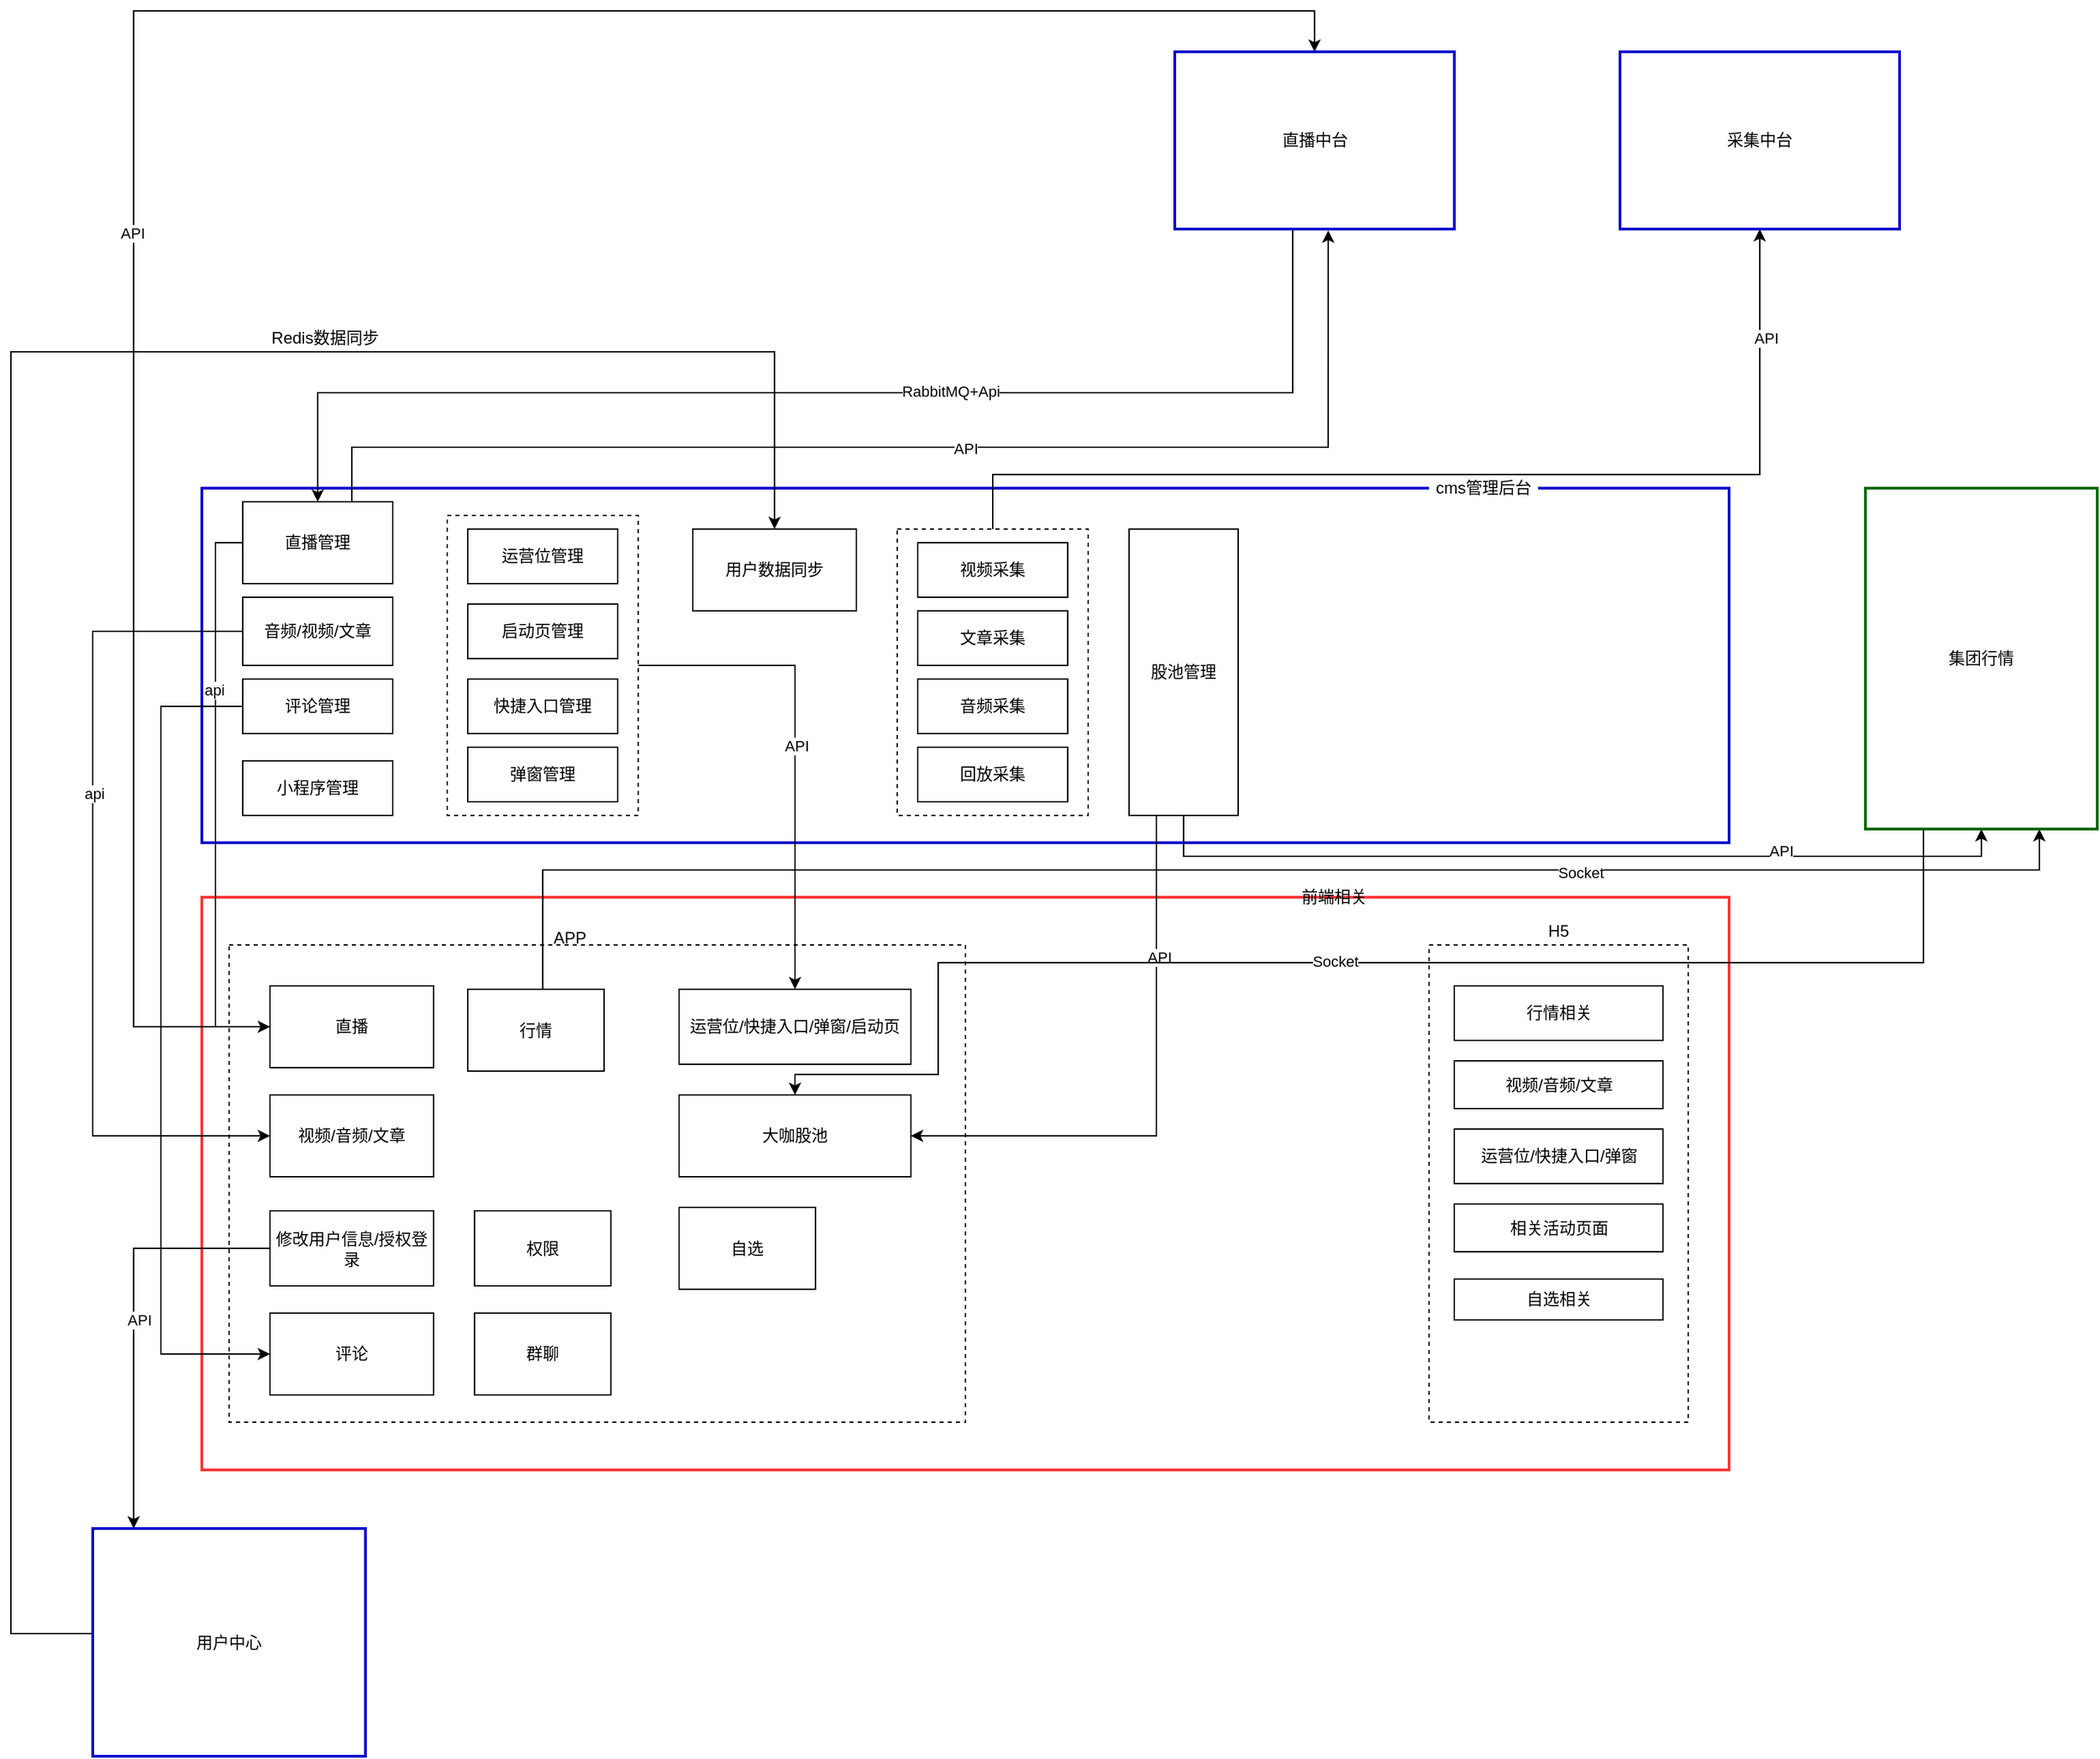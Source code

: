 <mxfile version="14.6.11" type="github">
  <diagram id="wu-liDddrrO4jHqRr5Ok" name="Page-1">
    <mxGraphModel dx="1298" dy="834" grid="1" gridSize="10" guides="1" tooltips="1" connect="1" arrows="1" fold="1" page="1" pageScale="1" pageWidth="1654" pageHeight="2336" math="0" shadow="0">
      <root>
        <mxCell id="0" />
        <mxCell id="1" parent="0" />
        <mxCell id="6hpQYFgbbhiJDAeSl_aR-1" value="" style="rounded=0;whiteSpace=wrap;html=1;strokeWidth=2;strokeColor=#FF3333;" vertex="1" parent="1">
          <mxGeometry x="220" y="670" width="1120" height="420" as="geometry" />
        </mxCell>
        <mxCell id="6hpQYFgbbhiJDAeSl_aR-2" value="" style="rounded=0;whiteSpace=wrap;html=1;dashed=1;" vertex="1" parent="1">
          <mxGeometry x="240" y="705" width="540" height="350" as="geometry" />
        </mxCell>
        <mxCell id="6hpQYFgbbhiJDAeSl_aR-4" value="" style="rounded=0;whiteSpace=wrap;html=1;dashed=1;" vertex="1" parent="1">
          <mxGeometry x="1120" y="705" width="190" height="350" as="geometry" />
        </mxCell>
        <mxCell id="6hpQYFgbbhiJDAeSl_aR-82" style="edgeStyle=orthogonalEdgeStyle;rounded=0;orthogonalLoop=1;jettySize=auto;html=1;" edge="1" parent="1" source="6hpQYFgbbhiJDAeSl_aR-6" target="6hpQYFgbbhiJDAeSl_aR-80">
          <mxGeometry relative="1" as="geometry">
            <Array as="points">
              <mxPoint x="170" y="765" />
              <mxPoint x="170" y="20" />
              <mxPoint x="1036" y="20" />
            </Array>
          </mxGeometry>
        </mxCell>
        <mxCell id="6hpQYFgbbhiJDAeSl_aR-83" value="API" style="edgeLabel;html=1;align=center;verticalAlign=middle;resizable=0;points=[];" vertex="1" connectable="0" parent="6hpQYFgbbhiJDAeSl_aR-82">
          <mxGeometry x="-0.216" y="1" relative="1" as="geometry">
            <mxPoint as="offset" />
          </mxGeometry>
        </mxCell>
        <mxCell id="6hpQYFgbbhiJDAeSl_aR-6" value="直播" style="rounded=0;whiteSpace=wrap;html=1;" vertex="1" parent="1">
          <mxGeometry x="270" y="735" width="120" height="60" as="geometry" />
        </mxCell>
        <mxCell id="6hpQYFgbbhiJDAeSl_aR-7" value="视频/音频/文章" style="rounded=0;whiteSpace=wrap;html=1;" vertex="1" parent="1">
          <mxGeometry x="270" y="815" width="120" height="60" as="geometry" />
        </mxCell>
        <mxCell id="6hpQYFgbbhiJDAeSl_aR-71" style="edgeStyle=orthogonalEdgeStyle;rounded=0;orthogonalLoop=1;jettySize=auto;html=1;" edge="1" parent="1" source="6hpQYFgbbhiJDAeSl_aR-8" target="6hpQYFgbbhiJDAeSl_aR-63">
          <mxGeometry relative="1" as="geometry">
            <Array as="points">
              <mxPoint x="170" y="928" />
            </Array>
          </mxGeometry>
        </mxCell>
        <mxCell id="6hpQYFgbbhiJDAeSl_aR-72" value="API" style="edgeLabel;html=1;align=center;verticalAlign=middle;resizable=0;points=[];" vertex="1" connectable="0" parent="6hpQYFgbbhiJDAeSl_aR-71">
          <mxGeometry x="-0.002" y="4" relative="1" as="geometry">
            <mxPoint as="offset" />
          </mxGeometry>
        </mxCell>
        <mxCell id="6hpQYFgbbhiJDAeSl_aR-8" value="修改用户信息/授权登录" style="rounded=0;whiteSpace=wrap;html=1;" vertex="1" parent="1">
          <mxGeometry x="270" y="900" width="120" height="55" as="geometry" />
        </mxCell>
        <mxCell id="6hpQYFgbbhiJDAeSl_aR-9" value="评论" style="rounded=0;whiteSpace=wrap;html=1;" vertex="1" parent="1">
          <mxGeometry x="270" y="975" width="120" height="60" as="geometry" />
        </mxCell>
        <mxCell id="6hpQYFgbbhiJDAeSl_aR-10" value="运营位/快捷入口/弹窗/启动页" style="rounded=0;whiteSpace=wrap;html=1;" vertex="1" parent="1">
          <mxGeometry x="570" y="737.5" width="170" height="55" as="geometry" />
        </mxCell>
        <mxCell id="6hpQYFgbbhiJDAeSl_aR-11" value="权限" style="rounded=0;whiteSpace=wrap;html=1;" vertex="1" parent="1">
          <mxGeometry x="420" y="900" width="100" height="55" as="geometry" />
        </mxCell>
        <mxCell id="6hpQYFgbbhiJDAeSl_aR-108" style="edgeStyle=orthogonalEdgeStyle;rounded=0;orthogonalLoop=1;jettySize=auto;html=1;entryX=0.75;entryY=1;entryDx=0;entryDy=0;" edge="1" parent="1" source="6hpQYFgbbhiJDAeSl_aR-12" target="6hpQYFgbbhiJDAeSl_aR-98">
          <mxGeometry relative="1" as="geometry">
            <Array as="points">
              <mxPoint x="470" y="650" />
              <mxPoint x="1568" y="650" />
            </Array>
          </mxGeometry>
        </mxCell>
        <mxCell id="6hpQYFgbbhiJDAeSl_aR-109" value="Socket" style="edgeLabel;html=1;align=center;verticalAlign=middle;resizable=0;points=[];" vertex="1" connectable="0" parent="6hpQYFgbbhiJDAeSl_aR-108">
          <mxGeometry x="0.397" y="-2" relative="1" as="geometry">
            <mxPoint as="offset" />
          </mxGeometry>
        </mxCell>
        <mxCell id="6hpQYFgbbhiJDAeSl_aR-12" value="行情" style="rounded=0;whiteSpace=wrap;html=1;" vertex="1" parent="1">
          <mxGeometry x="415" y="737.5" width="100" height="60" as="geometry" />
        </mxCell>
        <mxCell id="6hpQYFgbbhiJDAeSl_aR-13" value="自选" style="rounded=0;whiteSpace=wrap;html=1;" vertex="1" parent="1">
          <mxGeometry x="570" y="897.5" width="100" height="60" as="geometry" />
        </mxCell>
        <mxCell id="6hpQYFgbbhiJDAeSl_aR-16" value="行情相关" style="rounded=0;whiteSpace=wrap;html=1;" vertex="1" parent="1">
          <mxGeometry x="1138.5" y="735" width="153" height="40" as="geometry" />
        </mxCell>
        <mxCell id="6hpQYFgbbhiJDAeSl_aR-17" value="视频/音频/文章" style="rounded=0;whiteSpace=wrap;html=1;" vertex="1" parent="1">
          <mxGeometry x="1138.5" y="790" width="153" height="35" as="geometry" />
        </mxCell>
        <mxCell id="6hpQYFgbbhiJDAeSl_aR-18" value="运营位/快捷入口/弹窗" style="rounded=0;whiteSpace=wrap;html=1;" vertex="1" parent="1">
          <mxGeometry x="1138.5" y="840" width="153" height="40" as="geometry" />
        </mxCell>
        <mxCell id="6hpQYFgbbhiJDAeSl_aR-19" value="相关活动页面" style="rounded=0;whiteSpace=wrap;html=1;" vertex="1" parent="1">
          <mxGeometry x="1138.5" y="895" width="153" height="35" as="geometry" />
        </mxCell>
        <mxCell id="6hpQYFgbbhiJDAeSl_aR-21" value="" style="rounded=0;whiteSpace=wrap;html=1;strokeWidth=2;strokeColor=#0000CC;" vertex="1" parent="1">
          <mxGeometry x="220" y="370" width="1120" height="260" as="geometry" />
        </mxCell>
        <mxCell id="6hpQYFgbbhiJDAeSl_aR-23" value="自选相关" style="rounded=0;whiteSpace=wrap;html=1;" vertex="1" parent="1">
          <mxGeometry x="1138.5" y="950" width="153" height="30" as="geometry" />
        </mxCell>
        <mxCell id="6hpQYFgbbhiJDAeSl_aR-24" value="群聊" style="rounded=0;whiteSpace=wrap;html=1;" vertex="1" parent="1">
          <mxGeometry x="420" y="975" width="100" height="60" as="geometry" />
        </mxCell>
        <mxCell id="6hpQYFgbbhiJDAeSl_aR-25" value="cms管理后台" style="text;html=1;strokeColor=none;align=center;verticalAlign=middle;whiteSpace=wrap;rounded=0;fillColor=#ffffff;" vertex="1" parent="1">
          <mxGeometry x="1120" y="360" width="80" height="20" as="geometry" />
        </mxCell>
        <mxCell id="6hpQYFgbbhiJDAeSl_aR-28" value="APP" style="text;html=1;strokeColor=none;fillColor=none;align=center;verticalAlign=middle;whiteSpace=wrap;rounded=0;dashed=1;" vertex="1" parent="1">
          <mxGeometry x="470" y="690" width="40" height="20" as="geometry" />
        </mxCell>
        <mxCell id="6hpQYFgbbhiJDAeSl_aR-32" value="H5" style="text;html=1;strokeColor=none;fillColor=none;align=center;verticalAlign=middle;whiteSpace=wrap;rounded=0;dashed=1;" vertex="1" parent="1">
          <mxGeometry x="1195" y="685" width="40" height="20" as="geometry" />
        </mxCell>
        <mxCell id="6hpQYFgbbhiJDAeSl_aR-39" style="edgeStyle=orthogonalEdgeStyle;rounded=0;orthogonalLoop=1;jettySize=auto;html=1;exitX=0;exitY=0.5;exitDx=0;exitDy=0;entryX=0;entryY=0.5;entryDx=0;entryDy=0;" edge="1" parent="1" source="6hpQYFgbbhiJDAeSl_aR-33" target="6hpQYFgbbhiJDAeSl_aR-6">
          <mxGeometry relative="1" as="geometry" />
        </mxCell>
        <mxCell id="6hpQYFgbbhiJDAeSl_aR-55" value="api" style="edgeLabel;html=1;align=center;verticalAlign=middle;resizable=0;points=[];" vertex="1" connectable="0" parent="6hpQYFgbbhiJDAeSl_aR-39">
          <mxGeometry x="-0.385" y="-1" relative="1" as="geometry">
            <mxPoint as="offset" />
          </mxGeometry>
        </mxCell>
        <mxCell id="6hpQYFgbbhiJDAeSl_aR-93" style="edgeStyle=orthogonalEdgeStyle;rounded=0;orthogonalLoop=1;jettySize=auto;html=1;entryX=0.549;entryY=1.008;entryDx=0;entryDy=0;entryPerimeter=0;" edge="1" parent="1" source="6hpQYFgbbhiJDAeSl_aR-33" target="6hpQYFgbbhiJDAeSl_aR-80">
          <mxGeometry relative="1" as="geometry">
            <Array as="points">
              <mxPoint x="330" y="340" />
              <mxPoint x="1046" y="340" />
            </Array>
          </mxGeometry>
        </mxCell>
        <mxCell id="6hpQYFgbbhiJDAeSl_aR-94" value="API" style="edgeLabel;html=1;align=center;verticalAlign=middle;resizable=0;points=[];" vertex="1" connectable="0" parent="6hpQYFgbbhiJDAeSl_aR-93">
          <mxGeometry x="0.071" y="-1" relative="1" as="geometry">
            <mxPoint as="offset" />
          </mxGeometry>
        </mxCell>
        <mxCell id="6hpQYFgbbhiJDAeSl_aR-33" value="直播管理" style="rounded=0;whiteSpace=wrap;html=1;" vertex="1" parent="1">
          <mxGeometry x="250" y="380" width="110" height="60" as="geometry" />
        </mxCell>
        <mxCell id="6hpQYFgbbhiJDAeSl_aR-76" style="edgeStyle=orthogonalEdgeStyle;rounded=0;orthogonalLoop=1;jettySize=auto;html=1;entryX=0;entryY=0.5;entryDx=0;entryDy=0;" edge="1" parent="1" source="6hpQYFgbbhiJDAeSl_aR-34" target="6hpQYFgbbhiJDAeSl_aR-7">
          <mxGeometry relative="1" as="geometry">
            <Array as="points">
              <mxPoint x="140" y="475" />
              <mxPoint x="140" y="845" />
            </Array>
          </mxGeometry>
        </mxCell>
        <mxCell id="6hpQYFgbbhiJDAeSl_aR-77" value="api&lt;br&gt;" style="edgeLabel;html=1;align=center;verticalAlign=middle;resizable=0;points=[];" vertex="1" connectable="0" parent="6hpQYFgbbhiJDAeSl_aR-76">
          <mxGeometry x="-0.249" y="1" relative="1" as="geometry">
            <mxPoint as="offset" />
          </mxGeometry>
        </mxCell>
        <mxCell id="6hpQYFgbbhiJDAeSl_aR-34" value="音频/视频/文章" style="rounded=0;whiteSpace=wrap;html=1;" vertex="1" parent="1">
          <mxGeometry x="250" y="450" width="110" height="50" as="geometry" />
        </mxCell>
        <mxCell id="6hpQYFgbbhiJDAeSl_aR-78" style="edgeStyle=orthogonalEdgeStyle;rounded=0;orthogonalLoop=1;jettySize=auto;html=1;entryX=0;entryY=0.5;entryDx=0;entryDy=0;" edge="1" parent="1" source="6hpQYFgbbhiJDAeSl_aR-41" target="6hpQYFgbbhiJDAeSl_aR-9">
          <mxGeometry relative="1" as="geometry">
            <Array as="points">
              <mxPoint x="190" y="530" />
              <mxPoint x="190" y="1005" />
            </Array>
          </mxGeometry>
        </mxCell>
        <mxCell id="6hpQYFgbbhiJDAeSl_aR-41" value="评论管理" style="rounded=0;whiteSpace=wrap;html=1;" vertex="1" parent="1">
          <mxGeometry x="250" y="510" width="110" height="40" as="geometry" />
        </mxCell>
        <mxCell id="6hpQYFgbbhiJDAeSl_aR-43" value="小程序管理" style="rounded=0;whiteSpace=wrap;html=1;" vertex="1" parent="1">
          <mxGeometry x="250" y="570" width="110" height="40" as="geometry" />
        </mxCell>
        <mxCell id="6hpQYFgbbhiJDAeSl_aR-53" style="edgeStyle=orthogonalEdgeStyle;rounded=0;orthogonalLoop=1;jettySize=auto;html=1;entryX=0.5;entryY=0;entryDx=0;entryDy=0;" edge="1" parent="1" source="6hpQYFgbbhiJDAeSl_aR-46" target="6hpQYFgbbhiJDAeSl_aR-10">
          <mxGeometry relative="1" as="geometry" />
        </mxCell>
        <mxCell id="6hpQYFgbbhiJDAeSl_aR-54" value="API" style="edgeLabel;html=1;align=center;verticalAlign=middle;resizable=0;points=[];" vertex="1" connectable="0" parent="6hpQYFgbbhiJDAeSl_aR-53">
          <mxGeometry x="-0.013" y="1" relative="1" as="geometry">
            <mxPoint as="offset" />
          </mxGeometry>
        </mxCell>
        <mxCell id="6hpQYFgbbhiJDAeSl_aR-46" value="" style="rounded=0;whiteSpace=wrap;html=1;dashed=1;" vertex="1" parent="1">
          <mxGeometry x="400" y="390" width="140" height="220" as="geometry" />
        </mxCell>
        <mxCell id="6hpQYFgbbhiJDAeSl_aR-47" value="运营位管理" style="rounded=0;whiteSpace=wrap;html=1;" vertex="1" parent="1">
          <mxGeometry x="415" y="400" width="110" height="40" as="geometry" />
        </mxCell>
        <mxCell id="6hpQYFgbbhiJDAeSl_aR-49" value="启动页管理" style="rounded=0;whiteSpace=wrap;html=1;" vertex="1" parent="1">
          <mxGeometry x="415" y="455" width="110" height="40" as="geometry" />
        </mxCell>
        <mxCell id="6hpQYFgbbhiJDAeSl_aR-50" value="弹窗管理" style="rounded=0;whiteSpace=wrap;html=1;" vertex="1" parent="1">
          <mxGeometry x="415" y="560" width="110" height="40" as="geometry" />
        </mxCell>
        <mxCell id="6hpQYFgbbhiJDAeSl_aR-51" value="快捷入口管理" style="rounded=0;whiteSpace=wrap;html=1;" vertex="1" parent="1">
          <mxGeometry x="415" y="510" width="110" height="40" as="geometry" />
        </mxCell>
        <mxCell id="6hpQYFgbbhiJDAeSl_aR-95" style="edgeStyle=orthogonalEdgeStyle;rounded=0;orthogonalLoop=1;jettySize=auto;html=1;entryX=0.5;entryY=1;entryDx=0;entryDy=0;" edge="1" parent="1" source="6hpQYFgbbhiJDAeSl_aR-57" target="6hpQYFgbbhiJDAeSl_aR-81">
          <mxGeometry relative="1" as="geometry">
            <Array as="points">
              <mxPoint x="800" y="360" />
              <mxPoint x="1363" y="360" />
            </Array>
          </mxGeometry>
        </mxCell>
        <mxCell id="6hpQYFgbbhiJDAeSl_aR-96" value="API" style="edgeLabel;html=1;align=center;verticalAlign=middle;resizable=0;points=[];" vertex="1" connectable="0" parent="6hpQYFgbbhiJDAeSl_aR-95">
          <mxGeometry x="0.798" y="-3" relative="1" as="geometry">
            <mxPoint x="1" y="1" as="offset" />
          </mxGeometry>
        </mxCell>
        <mxCell id="6hpQYFgbbhiJDAeSl_aR-57" value="" style="rounded=0;whiteSpace=wrap;html=1;dashed=1;" vertex="1" parent="1">
          <mxGeometry x="730" y="400" width="140" height="210" as="geometry" />
        </mxCell>
        <mxCell id="6hpQYFgbbhiJDAeSl_aR-58" value="视频采集" style="rounded=0;whiteSpace=wrap;html=1;" vertex="1" parent="1">
          <mxGeometry x="745" y="410" width="110" height="40" as="geometry" />
        </mxCell>
        <mxCell id="6hpQYFgbbhiJDAeSl_aR-59" value="回放采集" style="rounded=0;whiteSpace=wrap;html=1;" vertex="1" parent="1">
          <mxGeometry x="745" y="560" width="110" height="40" as="geometry" />
        </mxCell>
        <mxCell id="6hpQYFgbbhiJDAeSl_aR-60" value="音频采集" style="rounded=0;whiteSpace=wrap;html=1;" vertex="1" parent="1">
          <mxGeometry x="745" y="510" width="110" height="40" as="geometry" />
        </mxCell>
        <mxCell id="6hpQYFgbbhiJDAeSl_aR-61" value="文章采集" style="rounded=0;whiteSpace=wrap;html=1;" vertex="1" parent="1">
          <mxGeometry x="745" y="460" width="110" height="40" as="geometry" />
        </mxCell>
        <mxCell id="6hpQYFgbbhiJDAeSl_aR-74" style="edgeStyle=orthogonalEdgeStyle;rounded=0;orthogonalLoop=1;jettySize=auto;html=1;entryX=0.5;entryY=0;entryDx=0;entryDy=0;" edge="1" parent="1" source="6hpQYFgbbhiJDAeSl_aR-63" target="6hpQYFgbbhiJDAeSl_aR-73">
          <mxGeometry relative="1" as="geometry">
            <Array as="points">
              <mxPoint x="80" y="1210" />
              <mxPoint x="80" y="270" />
              <mxPoint x="640" y="270" />
            </Array>
          </mxGeometry>
        </mxCell>
        <mxCell id="6hpQYFgbbhiJDAeSl_aR-63" value="用户中心" style="rounded=0;whiteSpace=wrap;html=1;strokeWidth=2;strokeColor=#0000CC;" vertex="1" parent="1">
          <mxGeometry x="140" y="1133" width="200" height="167" as="geometry" />
        </mxCell>
        <mxCell id="6hpQYFgbbhiJDAeSl_aR-73" value="用户数据同步" style="rounded=0;whiteSpace=wrap;html=1;" vertex="1" parent="1">
          <mxGeometry x="580" y="400" width="120" height="60" as="geometry" />
        </mxCell>
        <mxCell id="6hpQYFgbbhiJDAeSl_aR-75" value="Redis数据同步" style="text;html=1;align=center;verticalAlign=middle;resizable=0;points=[];autosize=1;strokeColor=none;" vertex="1" parent="1">
          <mxGeometry x="265" y="250" width="90" height="20" as="geometry" />
        </mxCell>
        <mxCell id="6hpQYFgbbhiJDAeSl_aR-87" style="edgeStyle=orthogonalEdgeStyle;rounded=0;orthogonalLoop=1;jettySize=auto;html=1;entryX=0.5;entryY=0;entryDx=0;entryDy=0;" edge="1" parent="1" source="6hpQYFgbbhiJDAeSl_aR-80" target="6hpQYFgbbhiJDAeSl_aR-33">
          <mxGeometry relative="1" as="geometry">
            <Array as="points">
              <mxPoint x="1020" y="300" />
              <mxPoint x="305" y="300" />
            </Array>
          </mxGeometry>
        </mxCell>
        <mxCell id="6hpQYFgbbhiJDAeSl_aR-88" value="RabbitMQ+Api" style="edgeLabel;html=1;align=center;verticalAlign=middle;resizable=0;points=[];" vertex="1" connectable="0" parent="6hpQYFgbbhiJDAeSl_aR-87">
          <mxGeometry x="-0.188" y="-1" relative="1" as="geometry">
            <mxPoint as="offset" />
          </mxGeometry>
        </mxCell>
        <mxCell id="6hpQYFgbbhiJDAeSl_aR-80" value="直播中台" style="rounded=0;whiteSpace=wrap;html=1;strokeWidth=2;fillColor=#ffffff;strokeColor=#0000CC;" vertex="1" parent="1">
          <mxGeometry x="933.5" y="50" width="205" height="130" as="geometry" />
        </mxCell>
        <mxCell id="6hpQYFgbbhiJDAeSl_aR-81" value="采集中台" style="rounded=0;whiteSpace=wrap;html=1;strokeWidth=2;fillColor=#ffffff;strokeColor=#0000CC;" vertex="1" parent="1">
          <mxGeometry x="1260" y="50" width="205" height="130" as="geometry" />
        </mxCell>
        <mxCell id="6hpQYFgbbhiJDAeSl_aR-92" value="前端相关" style="text;html=1;align=center;verticalAlign=middle;resizable=0;points=[];autosize=1;strokeColor=none;" vertex="1" parent="1">
          <mxGeometry x="1020" y="660" width="60" height="20" as="geometry" />
        </mxCell>
        <mxCell id="6hpQYFgbbhiJDAeSl_aR-102" style="edgeStyle=orthogonalEdgeStyle;rounded=0;orthogonalLoop=1;jettySize=auto;html=1;entryX=0.5;entryY=1;entryDx=0;entryDy=0;" edge="1" parent="1" source="6hpQYFgbbhiJDAeSl_aR-97" target="6hpQYFgbbhiJDAeSl_aR-98">
          <mxGeometry relative="1" as="geometry">
            <Array as="points">
              <mxPoint x="940" y="640" />
              <mxPoint x="1525" y="640" />
            </Array>
          </mxGeometry>
        </mxCell>
        <mxCell id="6hpQYFgbbhiJDAeSl_aR-104" value="API" style="edgeLabel;html=1;align=center;verticalAlign=middle;resizable=0;points=[];" vertex="1" connectable="0" parent="6hpQYFgbbhiJDAeSl_aR-102">
          <mxGeometry x="0.474" y="4" relative="1" as="geometry">
            <mxPoint as="offset" />
          </mxGeometry>
        </mxCell>
        <mxCell id="6hpQYFgbbhiJDAeSl_aR-97" value="股池管理" style="rounded=0;whiteSpace=wrap;html=1;strokeWidth=1;fillColor=#ffffff;" vertex="1" parent="1">
          <mxGeometry x="900" y="400" width="80" height="210" as="geometry" />
        </mxCell>
        <mxCell id="6hpQYFgbbhiJDAeSl_aR-98" value="集团行情" style="rounded=0;whiteSpace=wrap;html=1;strokeWidth=2;fillColor=#ffffff;strokeColor=#006600;" vertex="1" parent="1">
          <mxGeometry x="1440" y="370" width="170" height="250" as="geometry" />
        </mxCell>
        <mxCell id="6hpQYFgbbhiJDAeSl_aR-111" style="edgeStyle=orthogonalEdgeStyle;rounded=0;orthogonalLoop=1;jettySize=auto;html=1;exitX=0.25;exitY=1;exitDx=0;exitDy=0;entryX=1;entryY=0.5;entryDx=0;entryDy=0;" edge="1" parent="1" source="6hpQYFgbbhiJDAeSl_aR-97" target="6hpQYFgbbhiJDAeSl_aR-105">
          <mxGeometry relative="1" as="geometry" />
        </mxCell>
        <mxCell id="6hpQYFgbbhiJDAeSl_aR-112" value="API" style="edgeLabel;html=1;align=center;verticalAlign=middle;resizable=0;points=[];" vertex="1" connectable="0" parent="6hpQYFgbbhiJDAeSl_aR-111">
          <mxGeometry x="-0.499" y="2" relative="1" as="geometry">
            <mxPoint as="offset" />
          </mxGeometry>
        </mxCell>
        <mxCell id="6hpQYFgbbhiJDAeSl_aR-113" style="edgeStyle=orthogonalEdgeStyle;rounded=0;orthogonalLoop=1;jettySize=auto;html=1;exitX=0.25;exitY=1;exitDx=0;exitDy=0;entryX=0.5;entryY=0;entryDx=0;entryDy=0;" edge="1" parent="1" source="6hpQYFgbbhiJDAeSl_aR-98" target="6hpQYFgbbhiJDAeSl_aR-105">
          <mxGeometry relative="1" as="geometry">
            <Array as="points">
              <mxPoint x="1483" y="718" />
              <mxPoint x="760" y="718" />
              <mxPoint x="760" y="800" />
              <mxPoint x="655" y="800" />
            </Array>
          </mxGeometry>
        </mxCell>
        <mxCell id="6hpQYFgbbhiJDAeSl_aR-114" value="Socket" style="edgeLabel;html=1;align=center;verticalAlign=middle;resizable=0;points=[];" vertex="1" connectable="0" parent="6hpQYFgbbhiJDAeSl_aR-113">
          <mxGeometry x="0.038" y="-1" relative="1" as="geometry">
            <mxPoint x="1" as="offset" />
          </mxGeometry>
        </mxCell>
        <mxCell id="6hpQYFgbbhiJDAeSl_aR-105" value="大咖股池" style="rounded=0;whiteSpace=wrap;html=1;" vertex="1" parent="1">
          <mxGeometry x="570" y="815" width="170" height="60" as="geometry" />
        </mxCell>
      </root>
    </mxGraphModel>
  </diagram>
</mxfile>
